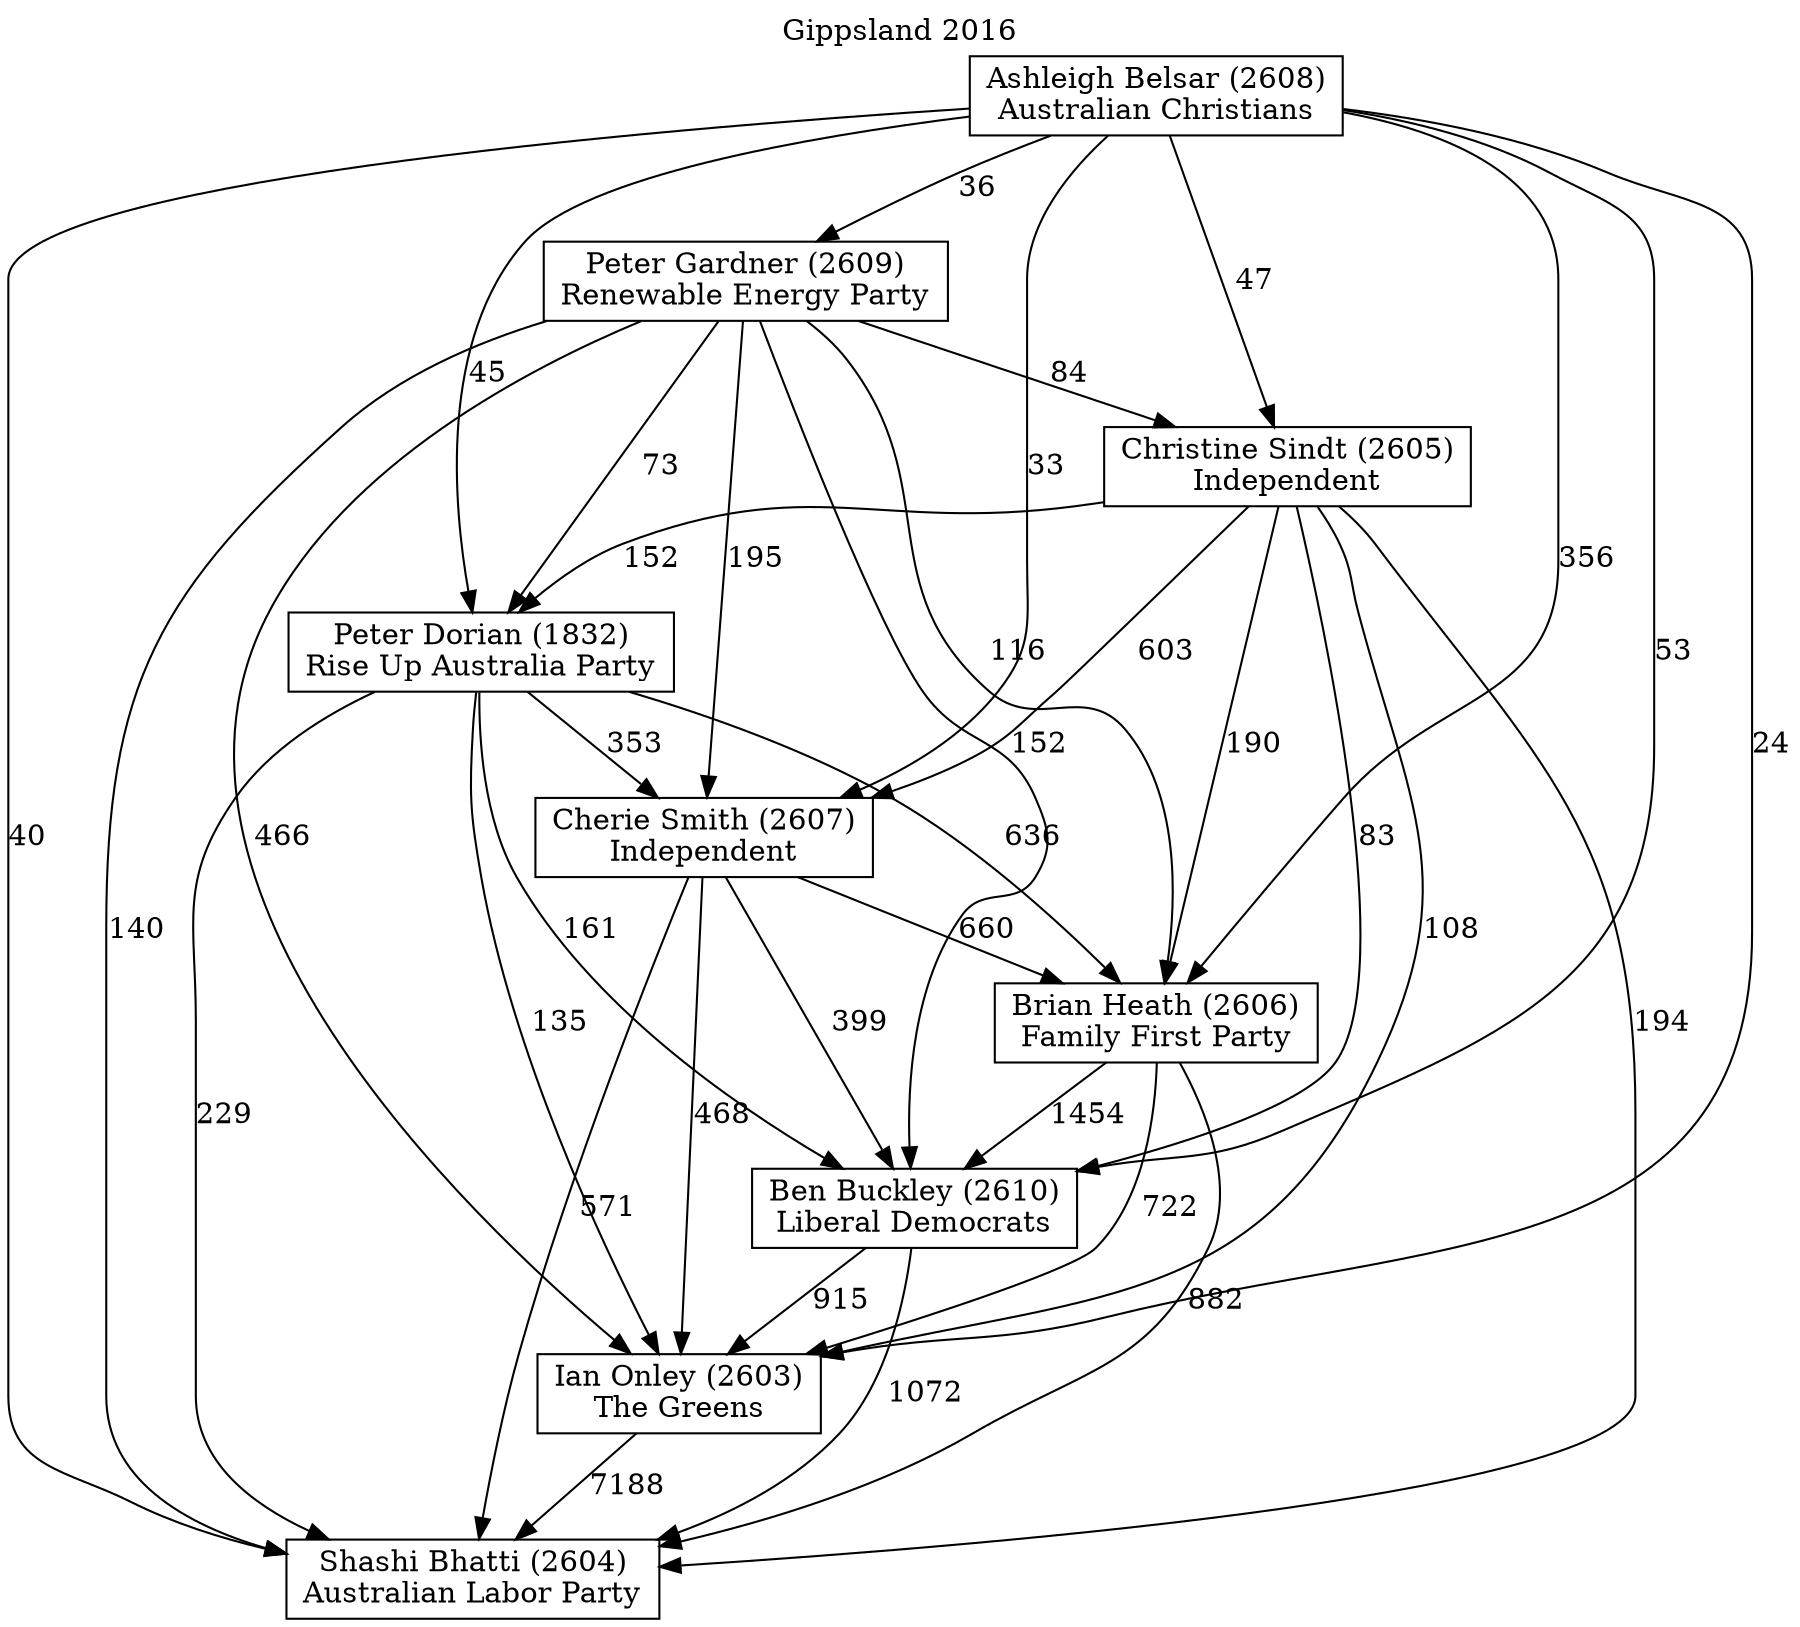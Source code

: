 // House preference flow
digraph "Shashi Bhatti (2604)_Gippsland_2016" {
	graph [label="Gippsland 2016" labelloc=t mclimit=10]
	node [shape=box]
	"Ashleigh Belsar (2608)" [label="Ashleigh Belsar (2608)
Australian Christians"]
	"Shashi Bhatti (2604)" [label="Shashi Bhatti (2604)
Australian Labor Party"]
	"Ian Onley (2603)" [label="Ian Onley (2603)
The Greens"]
	"Christine Sindt (2605)" [label="Christine Sindt (2605)
Independent"]
	"Cherie Smith (2607)" [label="Cherie Smith (2607)
Independent"]
	"Brian Heath (2606)" [label="Brian Heath (2606)
Family First Party"]
	"Ben Buckley (2610)" [label="Ben Buckley (2610)
Liberal Democrats"]
	"Peter Gardner (2609)" [label="Peter Gardner (2609)
Renewable Energy Party"]
	"Peter Dorian (1832)" [label="Peter Dorian (1832)
Rise Up Australia Party"]
	"Christine Sindt (2605)" -> "Cherie Smith (2607)" [label=603]
	"Peter Gardner (2609)" -> "Shashi Bhatti (2604)" [label=140]
	"Brian Heath (2606)" -> "Ben Buckley (2610)" [label=1454]
	"Cherie Smith (2607)" -> "Ian Onley (2603)" [label=468]
	"Peter Dorian (1832)" -> "Ian Onley (2603)" [label=135]
	"Peter Dorian (1832)" -> "Brian Heath (2606)" [label=636]
	"Ashleigh Belsar (2608)" -> "Christine Sindt (2605)" [label=47]
	"Ashleigh Belsar (2608)" -> "Cherie Smith (2607)" [label=33]
	"Ashleigh Belsar (2608)" -> "Shashi Bhatti (2604)" [label=40]
	"Ian Onley (2603)" -> "Shashi Bhatti (2604)" [label=7188]
	"Ben Buckley (2610)" -> "Shashi Bhatti (2604)" [label=1072]
	"Brian Heath (2606)" -> "Shashi Bhatti (2604)" [label=882]
	"Christine Sindt (2605)" -> "Shashi Bhatti (2604)" [label=194]
	"Ashleigh Belsar (2608)" -> "Ian Onley (2603)" [label=24]
	"Cherie Smith (2607)" -> "Brian Heath (2606)" [label=660]
	"Ashleigh Belsar (2608)" -> "Ben Buckley (2610)" [label=53]
	"Peter Dorian (1832)" -> "Ben Buckley (2610)" [label=161]
	"Christine Sindt (2605)" -> "Peter Dorian (1832)" [label=152]
	"Peter Gardner (2609)" -> "Ian Onley (2603)" [label=466]
	"Peter Gardner (2609)" -> "Peter Dorian (1832)" [label=73]
	"Cherie Smith (2607)" -> "Shashi Bhatti (2604)" [label=571]
	"Cherie Smith (2607)" -> "Ben Buckley (2610)" [label=399]
	"Christine Sindt (2605)" -> "Ben Buckley (2610)" [label=83]
	"Peter Gardner (2609)" -> "Christine Sindt (2605)" [label=84]
	"Peter Gardner (2609)" -> "Brian Heath (2606)" [label=116]
	"Peter Dorian (1832)" -> "Cherie Smith (2607)" [label=353]
	"Brian Heath (2606)" -> "Ian Onley (2603)" [label=722]
	"Peter Dorian (1832)" -> "Shashi Bhatti (2604)" [label=229]
	"Ashleigh Belsar (2608)" -> "Peter Gardner (2609)" [label=36]
	"Peter Gardner (2609)" -> "Cherie Smith (2607)" [label=195]
	"Ben Buckley (2610)" -> "Ian Onley (2603)" [label=915]
	"Ashleigh Belsar (2608)" -> "Brian Heath (2606)" [label=356]
	"Peter Gardner (2609)" -> "Ben Buckley (2610)" [label=152]
	"Christine Sindt (2605)" -> "Brian Heath (2606)" [label=190]
	"Christine Sindt (2605)" -> "Ian Onley (2603)" [label=108]
	"Ashleigh Belsar (2608)" -> "Peter Dorian (1832)" [label=45]
}
